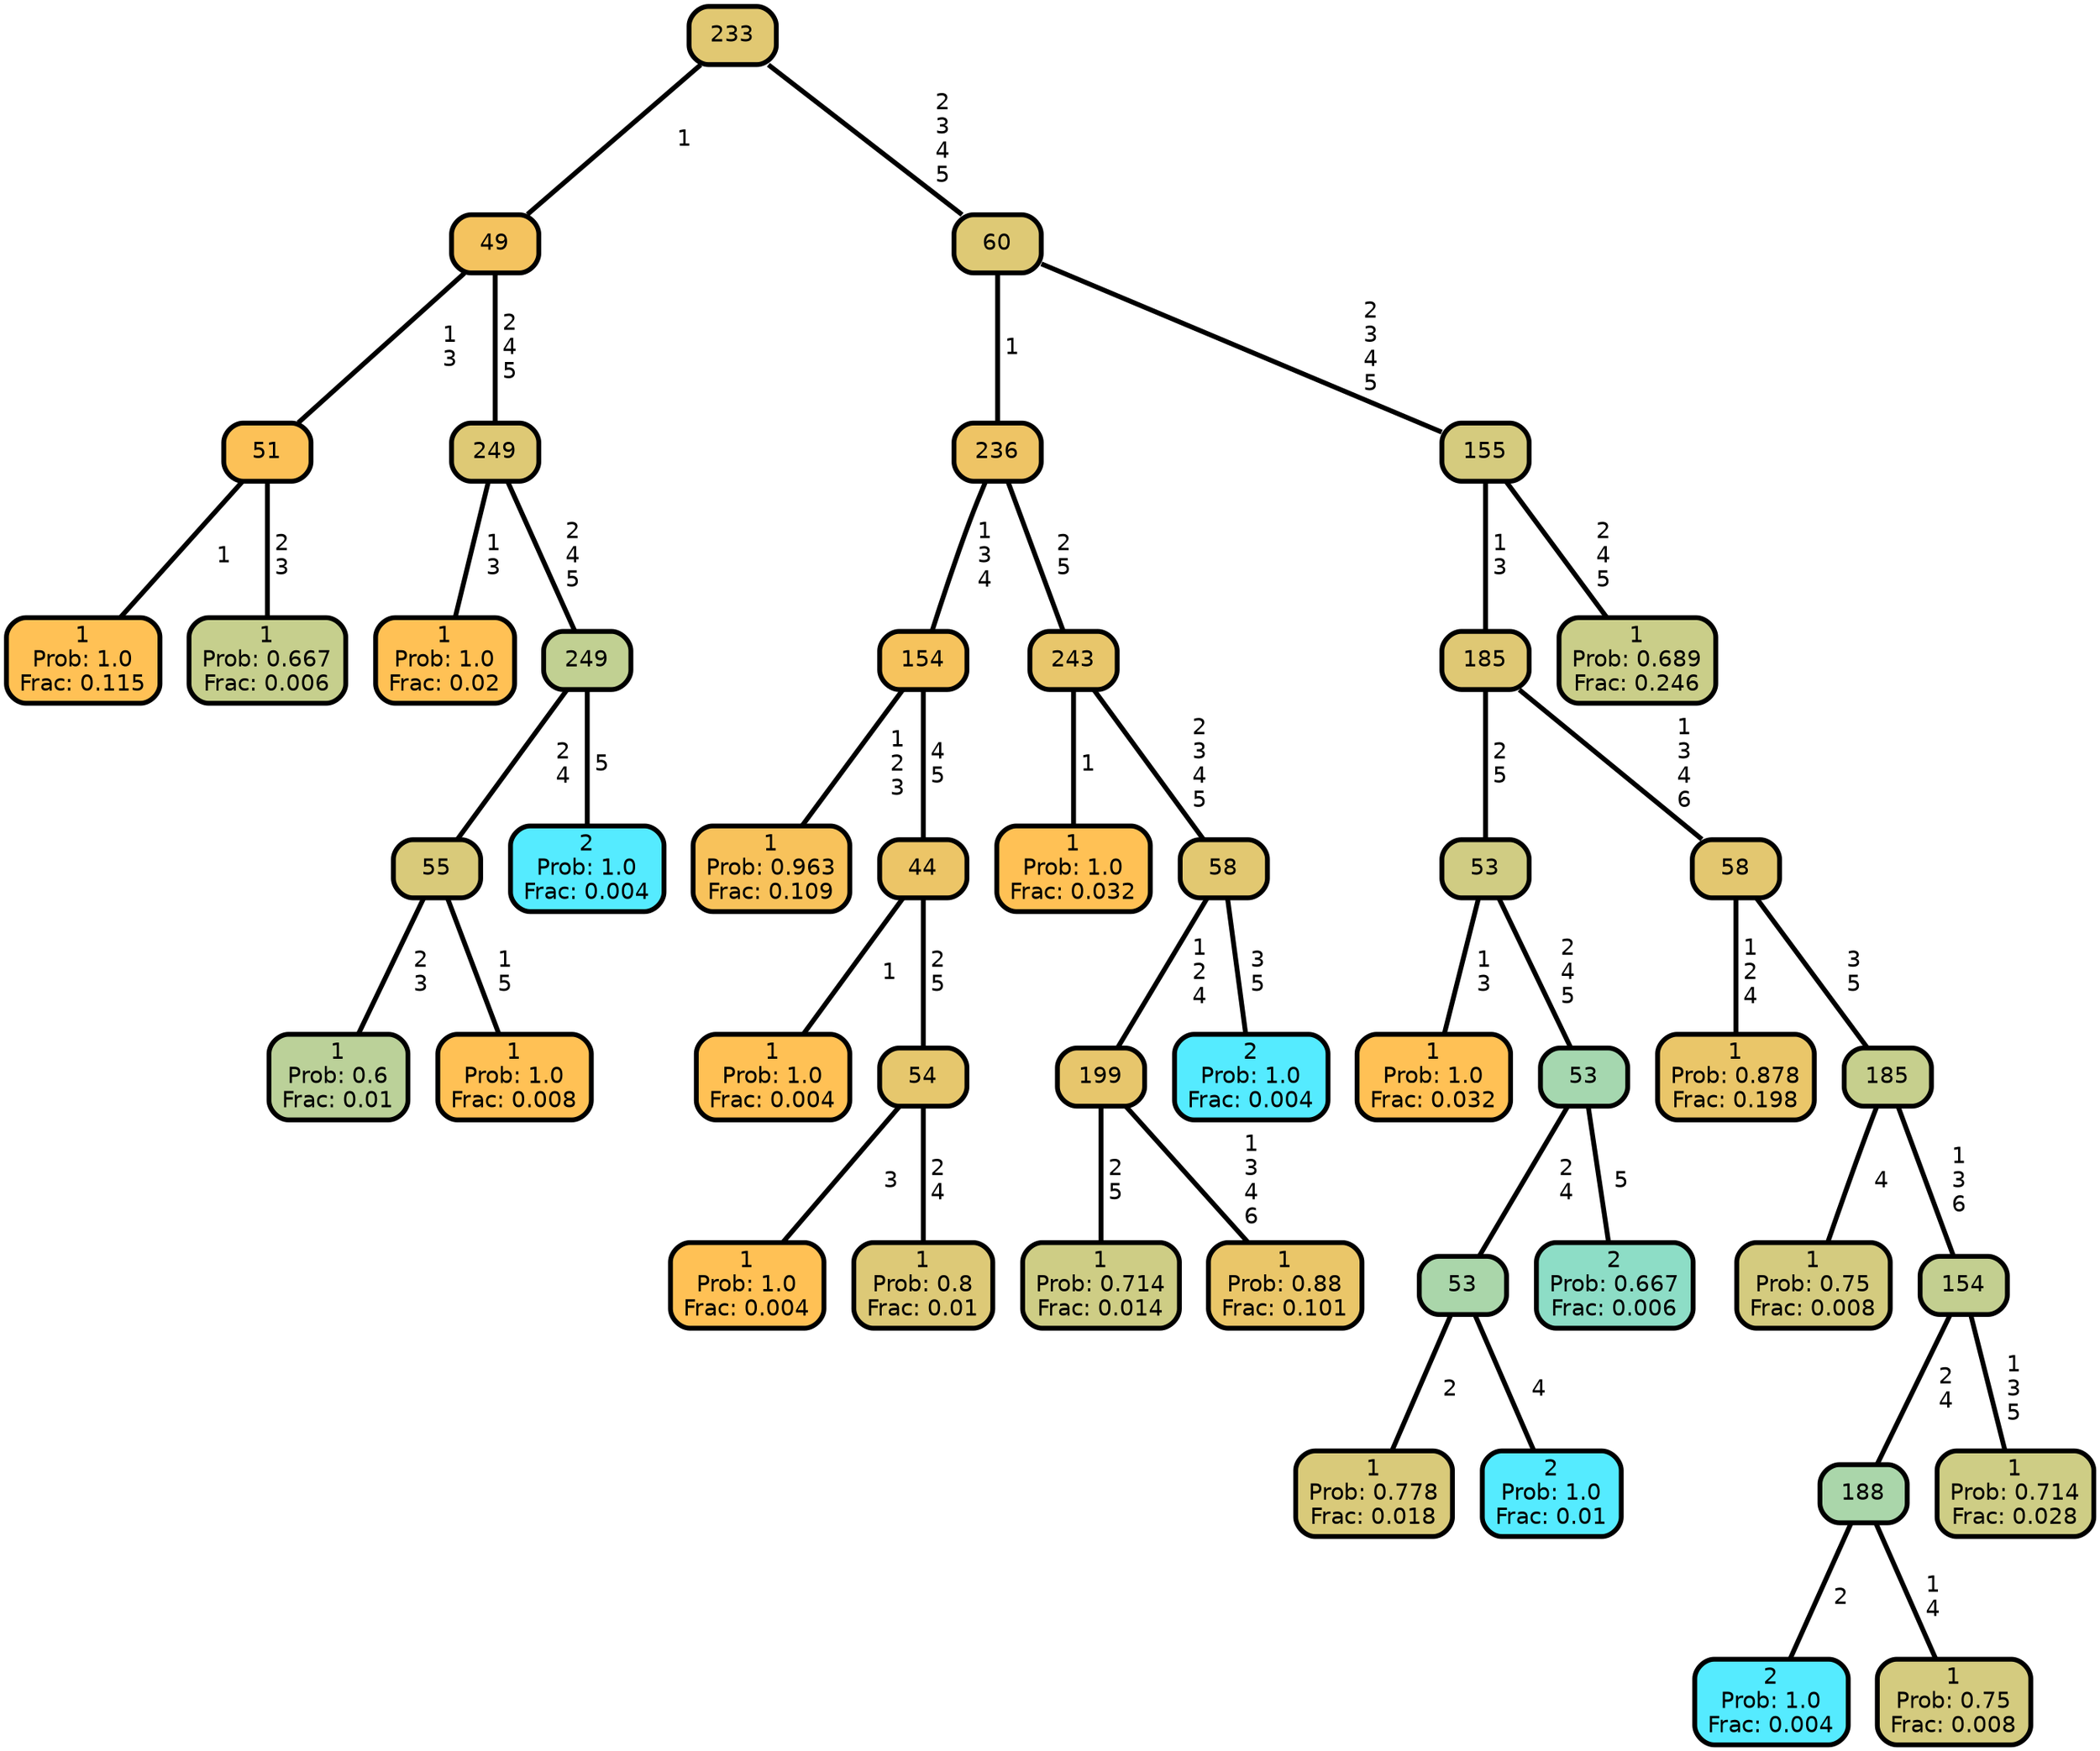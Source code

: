 graph Tree {
node [shape=box, style="filled, rounded",color="black",penwidth="3",fontcolor="black",                 fontname=helvetica] ;
graph [ranksep="0 equally", splines=straight,                 bgcolor=transparent, dpi=200] ;
edge [fontname=helvetica, color=black] ;
0 [label="1
Prob: 1.0
Frac: 0.115", fillcolor="#ffc155"] ;
1 [label="51", fillcolor="#fcc157"] ;
2 [label="1
Prob: 0.667
Frac: 0.006", fillcolor="#c6cf8d"] ;
3 [label="49", fillcolor="#f4c35f"] ;
4 [label="1
Prob: 1.0
Frac: 0.02", fillcolor="#ffc155"] ;
5 [label="249", fillcolor="#dec975"] ;
6 [label="1
Prob: 0.6
Frac: 0.01", fillcolor="#bbd199"] ;
7 [label="55", fillcolor="#d9ca7a"] ;
8 [label="1
Prob: 1.0
Frac: 0.008", fillcolor="#ffc155"] ;
9 [label="249", fillcolor="#c1d092"] ;
10 [label="2
Prob: 1.0
Frac: 0.004", fillcolor="#55ebff"] ;
11 [label="233", fillcolor="#e1c872"] ;
12 [label="1
Prob: 0.963
Frac: 0.109", fillcolor="#f8c25b"] ;
13 [label="154", fillcolor="#f6c35d"] ;
14 [label="1
Prob: 1.0
Frac: 0.004", fillcolor="#ffc155"] ;
15 [label="44", fillcolor="#ecc567"] ;
16 [label="1
Prob: 1.0
Frac: 0.004", fillcolor="#ffc155"] ;
17 [label="54", fillcolor="#e6c76d"] ;
18 [label="1
Prob: 0.8
Frac: 0.01", fillcolor="#ddc977"] ;
19 [label="236", fillcolor="#eec465"] ;
20 [label="1
Prob: 1.0
Frac: 0.032", fillcolor="#ffc155"] ;
21 [label="243", fillcolor="#e8c66b"] ;
22 [label="1
Prob: 0.714
Frac: 0.014", fillcolor="#cecd85"] ;
23 [label="199", fillcolor="#e7c66c"] ;
24 [label="1
Prob: 0.88
Frac: 0.101", fillcolor="#eac669"] ;
25 [label="58", fillcolor="#e2c871"] ;
26 [label="2
Prob: 1.0
Frac: 0.004", fillcolor="#55ebff"] ;
27 [label="60", fillcolor="#dec975"] ;
28 [label="1
Prob: 1.0
Frac: 0.032", fillcolor="#ffc155"] ;
29 [label="53", fillcolor="#d0cc83"] ;
30 [label="1
Prob: 0.778
Frac: 0.018", fillcolor="#d9ca7a"] ;
31 [label="53", fillcolor="#aad6aa"] ;
32 [label="2
Prob: 1.0
Frac: 0.01", fillcolor="#55ebff"] ;
33 [label="53", fillcolor="#a5d7af"] ;
34 [label="2
Prob: 0.667
Frac: 0.006", fillcolor="#8dddc6"] ;
35 [label="185", fillcolor="#dfc874"] ;
36 [label="1
Prob: 0.878
Frac: 0.198", fillcolor="#eac669"] ;
37 [label="58", fillcolor="#e3c770"] ;
38 [label="1
Prob: 0.75
Frac: 0.008", fillcolor="#d4cb7f"] ;
39 [label="185", fillcolor="#c6cf8d"] ;
40 [label="2
Prob: 1.0
Frac: 0.004", fillcolor="#55ebff"] ;
41 [label="188", fillcolor="#aad6aa"] ;
42 [label="1
Prob: 0.75
Frac: 0.008", fillcolor="#d4cb7f"] ;
43 [label="154", fillcolor="#c3cf90"] ;
44 [label="1
Prob: 0.714
Frac: 0.028", fillcolor="#cecd85"] ;
45 [label="155", fillcolor="#d5cb7e"] ;
46 [label="1
Prob: 0.689
Frac: 0.246", fillcolor="#cace89"] ;
1 -- 0 [label=" 1",penwidth=3] ;
1 -- 2 [label=" 2\n 3",penwidth=3] ;
3 -- 1 [label=" 1\n 3",penwidth=3] ;
3 -- 5 [label=" 2\n 4\n 5",penwidth=3] ;
5 -- 4 [label=" 1\n 3",penwidth=3] ;
5 -- 9 [label=" 2\n 4\n 5",penwidth=3] ;
7 -- 6 [label=" 2\n 3",penwidth=3] ;
7 -- 8 [label=" 1\n 5",penwidth=3] ;
9 -- 7 [label=" 2\n 4",penwidth=3] ;
9 -- 10 [label=" 5",penwidth=3] ;
11 -- 3 [label=" 1",penwidth=3] ;
11 -- 27 [label=" 2\n 3\n 4\n 5",penwidth=3] ;
13 -- 12 [label=" 1\n 2\n 3",penwidth=3] ;
13 -- 15 [label=" 4\n 5",penwidth=3] ;
15 -- 14 [label=" 1",penwidth=3] ;
15 -- 17 [label=" 2\n 5",penwidth=3] ;
17 -- 16 [label=" 3",penwidth=3] ;
17 -- 18 [label=" 2\n 4",penwidth=3] ;
19 -- 13 [label=" 1\n 3\n 4",penwidth=3] ;
19 -- 21 [label=" 2\n 5",penwidth=3] ;
21 -- 20 [label=" 1",penwidth=3] ;
21 -- 25 [label=" 2\n 3\n 4\n 5",penwidth=3] ;
23 -- 22 [label=" 2\n 5",penwidth=3] ;
23 -- 24 [label=" 1\n 3\n 4\n 6",penwidth=3] ;
25 -- 23 [label=" 1\n 2\n 4",penwidth=3] ;
25 -- 26 [label=" 3\n 5",penwidth=3] ;
27 -- 19 [label=" 1",penwidth=3] ;
27 -- 45 [label=" 2\n 3\n 4\n 5",penwidth=3] ;
29 -- 28 [label=" 1\n 3",penwidth=3] ;
29 -- 33 [label=" 2\n 4\n 5",penwidth=3] ;
31 -- 30 [label=" 2",penwidth=3] ;
31 -- 32 [label=" 4",penwidth=3] ;
33 -- 31 [label=" 2\n 4",penwidth=3] ;
33 -- 34 [label=" 5",penwidth=3] ;
35 -- 29 [label=" 2\n 5",penwidth=3] ;
35 -- 37 [label=" 1\n 3\n 4\n 6",penwidth=3] ;
37 -- 36 [label=" 1\n 2\n 4",penwidth=3] ;
37 -- 39 [label=" 3\n 5",penwidth=3] ;
39 -- 38 [label=" 4",penwidth=3] ;
39 -- 43 [label=" 1\n 3\n 6",penwidth=3] ;
41 -- 40 [label=" 2",penwidth=3] ;
41 -- 42 [label=" 1\n 4",penwidth=3] ;
43 -- 41 [label=" 2\n 4",penwidth=3] ;
43 -- 44 [label=" 1\n 3\n 5",penwidth=3] ;
45 -- 35 [label=" 1\n 3",penwidth=3] ;
45 -- 46 [label=" 2\n 4\n 5",penwidth=3] ;
{rank = same;}}